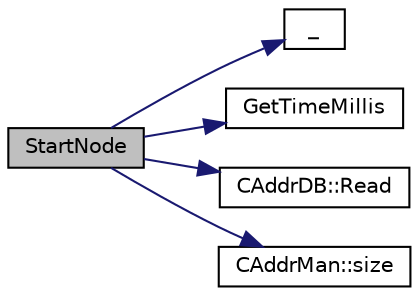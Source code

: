 digraph "StartNode"
{
  edge [fontname="Helvetica",fontsize="10",labelfontname="Helvetica",labelfontsize="10"];
  node [fontname="Helvetica",fontsize="10",shape=record];
  rankdir="LR";
  Node371 [label="StartNode",height=0.2,width=0.4,color="black", fillcolor="grey75", style="filled", fontcolor="black"];
  Node371 -> Node372 [color="midnightblue",fontsize="10",style="solid",fontname="Helvetica"];
  Node372 [label="_",height=0.2,width=0.4,color="black", fillcolor="white", style="filled",URL="$ui__interface_8h.html#aad133bb6103b53cebf03fd01e2f11ba1",tooltip="Translation function: Call Translate signal on UI interface, which returns a boost::optional result..."];
  Node371 -> Node373 [color="midnightblue",fontsize="10",style="solid",fontname="Helvetica"];
  Node373 [label="GetTimeMillis",height=0.2,width=0.4,color="black", fillcolor="white", style="filled",URL="$utiltime_8cpp.html#a139d0fe6387b9e230a9b8bb12d9b43b9"];
  Node371 -> Node374 [color="midnightblue",fontsize="10",style="solid",fontname="Helvetica"];
  Node374 [label="CAddrDB::Read",height=0.2,width=0.4,color="black", fillcolor="white", style="filled",URL="$class_c_addr_d_b.html#aed4b567fb7c2dd15b2856e7c769967b7"];
  Node371 -> Node375 [color="midnightblue",fontsize="10",style="solid",fontname="Helvetica"];
  Node375 [label="CAddrMan::size",height=0.2,width=0.4,color="black", fillcolor="white", style="filled",URL="$class_c_addr_man.html#a15b8e72f55344b6fbd1bc1bda3cdc5bc",tooltip="Return the number of (unique) addresses in all tables. "];
}
